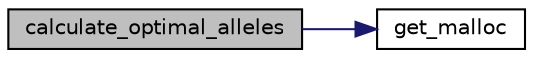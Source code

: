 digraph "calculate_optimal_alleles"
{
 // LATEX_PDF_SIZE
  edge [fontname="Helvetica",fontsize="10",labelfontname="Helvetica",labelfontsize="10"];
  node [fontname="Helvetica",fontsize="10",shape=record];
  rankdir="LR";
  Node1 [label="calculate_optimal_alleles",height=0.2,width=0.4,color="black", fillcolor="grey75", style="filled", fontcolor="black",tooltip="Takes a look at the currently-loaded effect values and creates a string containing the allele with th..."];
  Node1 -> Node2 [color="midnightblue",fontsize="10",style="solid",fontname="Helvetica"];
  Node2 [label="get_malloc",height=0.2,width=0.4,color="black", fillcolor="white", style="filled",URL="$group__supporters.html#ga08d9e7703e6779d2122baa4309fca0ab",tooltip="Replace calls to malloc direct with this function, which errors and exits with status 2 if memory all..."];
}

